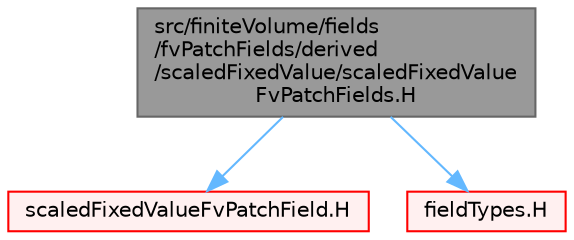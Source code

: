 digraph "src/finiteVolume/fields/fvPatchFields/derived/scaledFixedValue/scaledFixedValueFvPatchFields.H"
{
 // LATEX_PDF_SIZE
  bgcolor="transparent";
  edge [fontname=Helvetica,fontsize=10,labelfontname=Helvetica,labelfontsize=10];
  node [fontname=Helvetica,fontsize=10,shape=box,height=0.2,width=0.4];
  Node1 [id="Node000001",label="src/finiteVolume/fields\l/fvPatchFields/derived\l/scaledFixedValue/scaledFixedValue\lFvPatchFields.H",height=0.2,width=0.4,color="gray40", fillcolor="grey60", style="filled", fontcolor="black",tooltip=" "];
  Node1 -> Node2 [id="edge1_Node000001_Node000002",color="steelblue1",style="solid",tooltip=" "];
  Node2 [id="Node000002",label="scaledFixedValueFvPatchField.H",height=0.2,width=0.4,color="red", fillcolor="#FFF0F0", style="filled",URL="$scaledFixedValueFvPatchField_8H.html",tooltip=" "];
  Node1 -> Node211 [id="edge2_Node000001_Node000211",color="steelblue1",style="solid",tooltip=" "];
  Node211 [id="Node000211",label="fieldTypes.H",height=0.2,width=0.4,color="red", fillcolor="#FFF0F0", style="filled",URL="$fieldTypes_8H.html",tooltip=" "];
}

